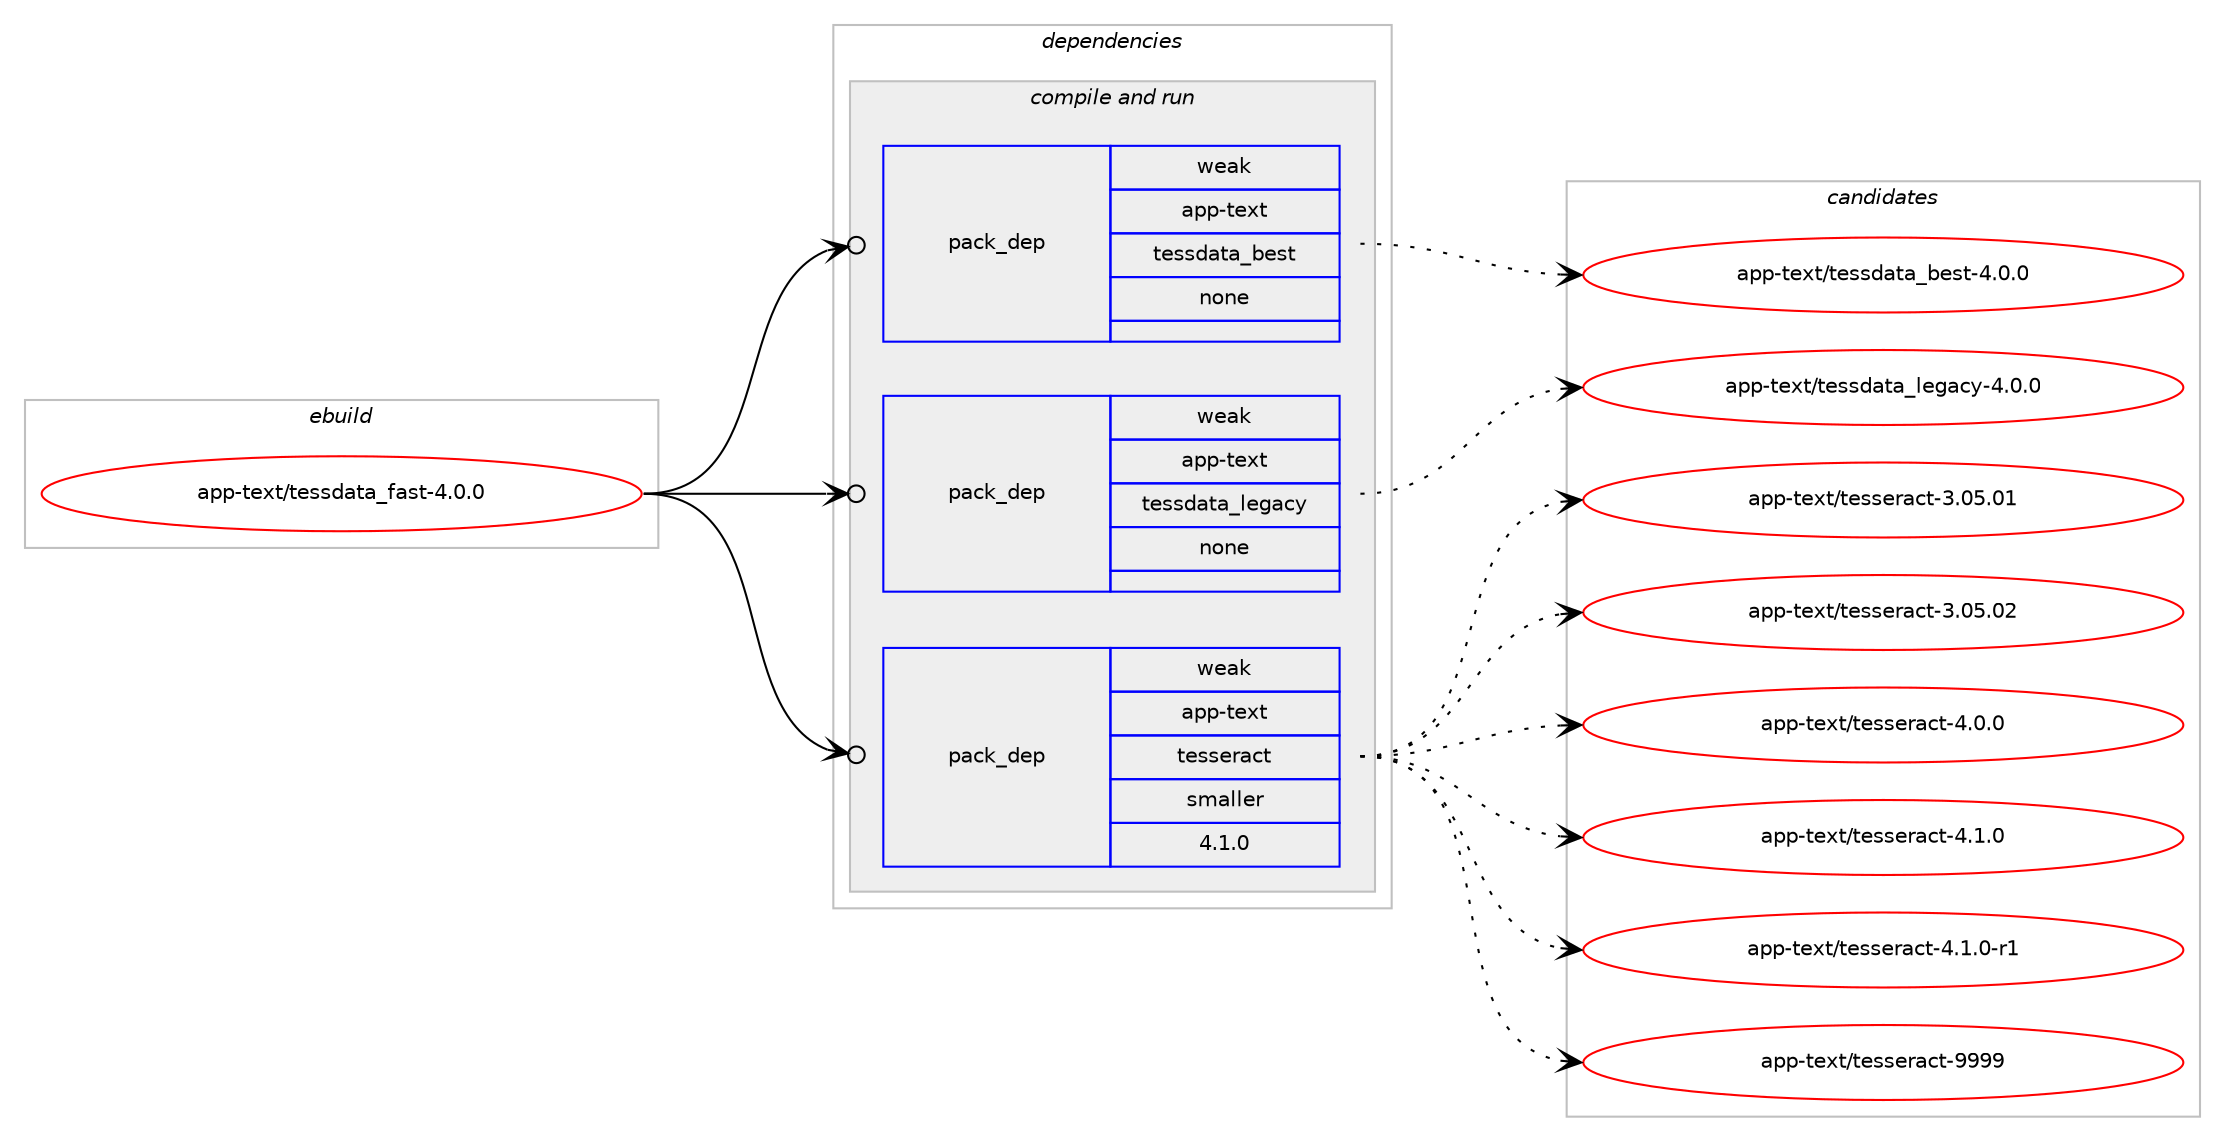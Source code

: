 digraph prolog {

# *************
# Graph options
# *************

newrank=true;
concentrate=true;
compound=true;
graph [rankdir=LR,fontname=Helvetica,fontsize=10,ranksep=1.5];#, ranksep=2.5, nodesep=0.2];
edge  [arrowhead=vee];
node  [fontname=Helvetica,fontsize=10];

# **********
# The ebuild
# **********

subgraph cluster_leftcol {
color=gray;
rank=same;
label=<<i>ebuild</i>>;
id [label="app-text/tessdata_fast-4.0.0", color=red, width=4, href="../app-text/tessdata_fast-4.0.0.svg"];
}

# ****************
# The dependencies
# ****************

subgraph cluster_midcol {
color=gray;
label=<<i>dependencies</i>>;
subgraph cluster_compile {
fillcolor="#eeeeee";
style=filled;
label=<<i>compile</i>>;
}
subgraph cluster_compileandrun {
fillcolor="#eeeeee";
style=filled;
label=<<i>compile and run</i>>;
subgraph pack381126 {
dependency512321 [label=<<TABLE BORDER="0" CELLBORDER="1" CELLSPACING="0" CELLPADDING="4" WIDTH="220"><TR><TD ROWSPAN="6" CELLPADDING="30">pack_dep</TD></TR><TR><TD WIDTH="110">weak</TD></TR><TR><TD>app-text</TD></TR><TR><TD>tessdata_best</TD></TR><TR><TD>none</TD></TR><TR><TD></TD></TR></TABLE>>, shape=none, color=blue];
}
id:e -> dependency512321:w [weight=20,style="solid",arrowhead="odotvee"];
subgraph pack381127 {
dependency512322 [label=<<TABLE BORDER="0" CELLBORDER="1" CELLSPACING="0" CELLPADDING="4" WIDTH="220"><TR><TD ROWSPAN="6" CELLPADDING="30">pack_dep</TD></TR><TR><TD WIDTH="110">weak</TD></TR><TR><TD>app-text</TD></TR><TR><TD>tessdata_legacy</TD></TR><TR><TD>none</TD></TR><TR><TD></TD></TR></TABLE>>, shape=none, color=blue];
}
id:e -> dependency512322:w [weight=20,style="solid",arrowhead="odotvee"];
subgraph pack381128 {
dependency512323 [label=<<TABLE BORDER="0" CELLBORDER="1" CELLSPACING="0" CELLPADDING="4" WIDTH="220"><TR><TD ROWSPAN="6" CELLPADDING="30">pack_dep</TD></TR><TR><TD WIDTH="110">weak</TD></TR><TR><TD>app-text</TD></TR><TR><TD>tesseract</TD></TR><TR><TD>smaller</TD></TR><TR><TD>4.1.0</TD></TR></TABLE>>, shape=none, color=blue];
}
id:e -> dependency512323:w [weight=20,style="solid",arrowhead="odotvee"];
}
subgraph cluster_run {
fillcolor="#eeeeee";
style=filled;
label=<<i>run</i>>;
}
}

# **************
# The candidates
# **************

subgraph cluster_choices {
rank=same;
color=gray;
label=<<i>candidates</i>>;

subgraph choice381126 {
color=black;
nodesep=1;
choice97112112451161011201164711610111511510097116979598101115116455246484648 [label="app-text/tessdata_best-4.0.0", color=red, width=4,href="../app-text/tessdata_best-4.0.0.svg"];
dependency512321:e -> choice97112112451161011201164711610111511510097116979598101115116455246484648:w [style=dotted,weight="100"];
}
subgraph choice381127 {
color=black;
nodesep=1;
choice9711211245116101120116471161011151151009711697951081011039799121455246484648 [label="app-text/tessdata_legacy-4.0.0", color=red, width=4,href="../app-text/tessdata_legacy-4.0.0.svg"];
dependency512322:e -> choice9711211245116101120116471161011151151009711697951081011039799121455246484648:w [style=dotted,weight="100"];
}
subgraph choice381128 {
color=black;
nodesep=1;
choice97112112451161011201164711610111511510111497991164551464853464849 [label="app-text/tesseract-3.05.01", color=red, width=4,href="../app-text/tesseract-3.05.01.svg"];
choice97112112451161011201164711610111511510111497991164551464853464850 [label="app-text/tesseract-3.05.02", color=red, width=4,href="../app-text/tesseract-3.05.02.svg"];
choice9711211245116101120116471161011151151011149799116455246484648 [label="app-text/tesseract-4.0.0", color=red, width=4,href="../app-text/tesseract-4.0.0.svg"];
choice9711211245116101120116471161011151151011149799116455246494648 [label="app-text/tesseract-4.1.0", color=red, width=4,href="../app-text/tesseract-4.1.0.svg"];
choice97112112451161011201164711610111511510111497991164552464946484511449 [label="app-text/tesseract-4.1.0-r1", color=red, width=4,href="../app-text/tesseract-4.1.0-r1.svg"];
choice97112112451161011201164711610111511510111497991164557575757 [label="app-text/tesseract-9999", color=red, width=4,href="../app-text/tesseract-9999.svg"];
dependency512323:e -> choice97112112451161011201164711610111511510111497991164551464853464849:w [style=dotted,weight="100"];
dependency512323:e -> choice97112112451161011201164711610111511510111497991164551464853464850:w [style=dotted,weight="100"];
dependency512323:e -> choice9711211245116101120116471161011151151011149799116455246484648:w [style=dotted,weight="100"];
dependency512323:e -> choice9711211245116101120116471161011151151011149799116455246494648:w [style=dotted,weight="100"];
dependency512323:e -> choice97112112451161011201164711610111511510111497991164552464946484511449:w [style=dotted,weight="100"];
dependency512323:e -> choice97112112451161011201164711610111511510111497991164557575757:w [style=dotted,weight="100"];
}
}

}
